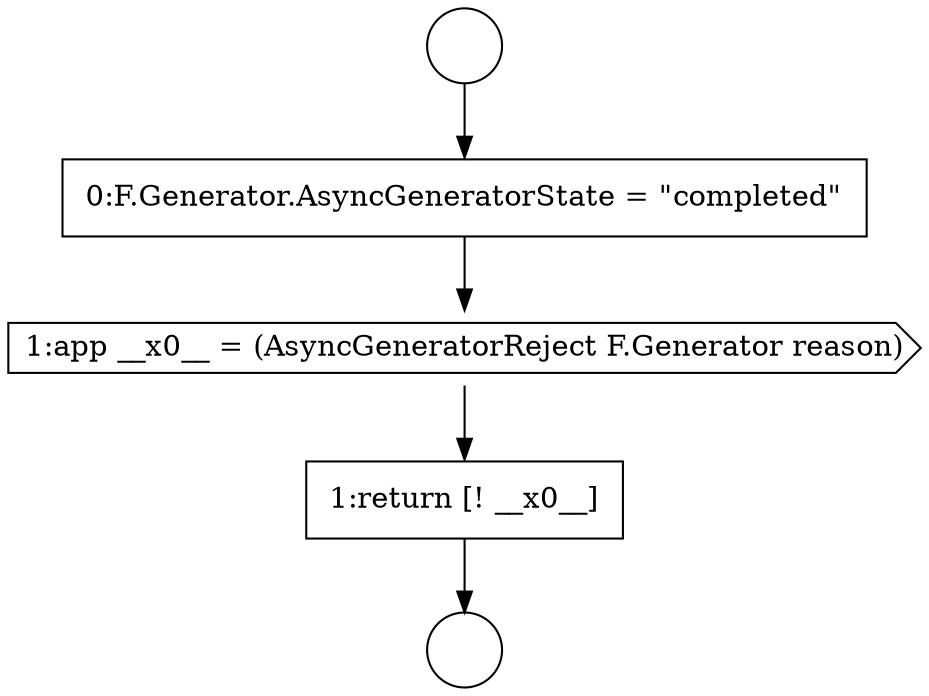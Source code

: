 digraph {
  node17129 [shape=none, margin=0, label=<<font color="black">
    <table border="0" cellborder="1" cellspacing="0" cellpadding="10">
      <tr><td align="left">0:F.Generator.AsyncGeneratorState = &quot;completed&quot;</td></tr>
    </table>
  </font>> color="black" fillcolor="white" style=filled]
  node17130 [shape=cds, label=<<font color="black">1:app __x0__ = (AsyncGeneratorReject F.Generator reason)</font>> color="black" fillcolor="white" style=filled]
  node17128 [shape=circle label=" " color="black" fillcolor="white" style=filled]
  node17127 [shape=circle label=" " color="black" fillcolor="white" style=filled]
  node17131 [shape=none, margin=0, label=<<font color="black">
    <table border="0" cellborder="1" cellspacing="0" cellpadding="10">
      <tr><td align="left">1:return [! __x0__]</td></tr>
    </table>
  </font>> color="black" fillcolor="white" style=filled]
  node17127 -> node17129 [ color="black"]
  node17129 -> node17130 [ color="black"]
  node17130 -> node17131 [ color="black"]
  node17131 -> node17128 [ color="black"]
}
